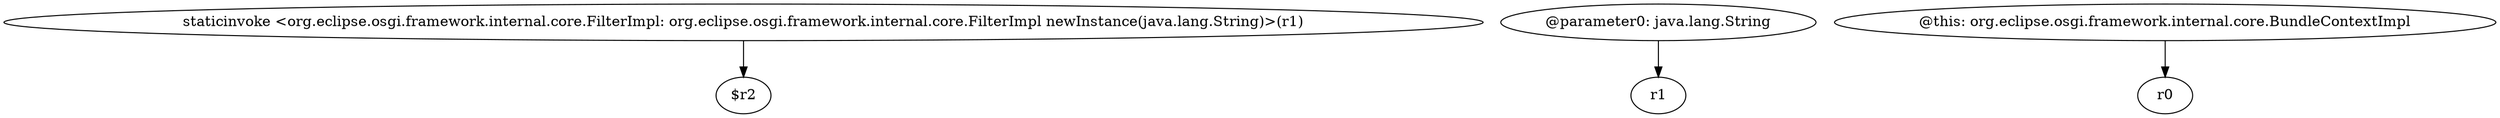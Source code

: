 digraph g {
0[label="staticinvoke <org.eclipse.osgi.framework.internal.core.FilterImpl: org.eclipse.osgi.framework.internal.core.FilterImpl newInstance(java.lang.String)>(r1)"]
1[label="$r2"]
0->1[label=""]
2[label="@parameter0: java.lang.String"]
3[label="r1"]
2->3[label=""]
4[label="@this: org.eclipse.osgi.framework.internal.core.BundleContextImpl"]
5[label="r0"]
4->5[label=""]
}